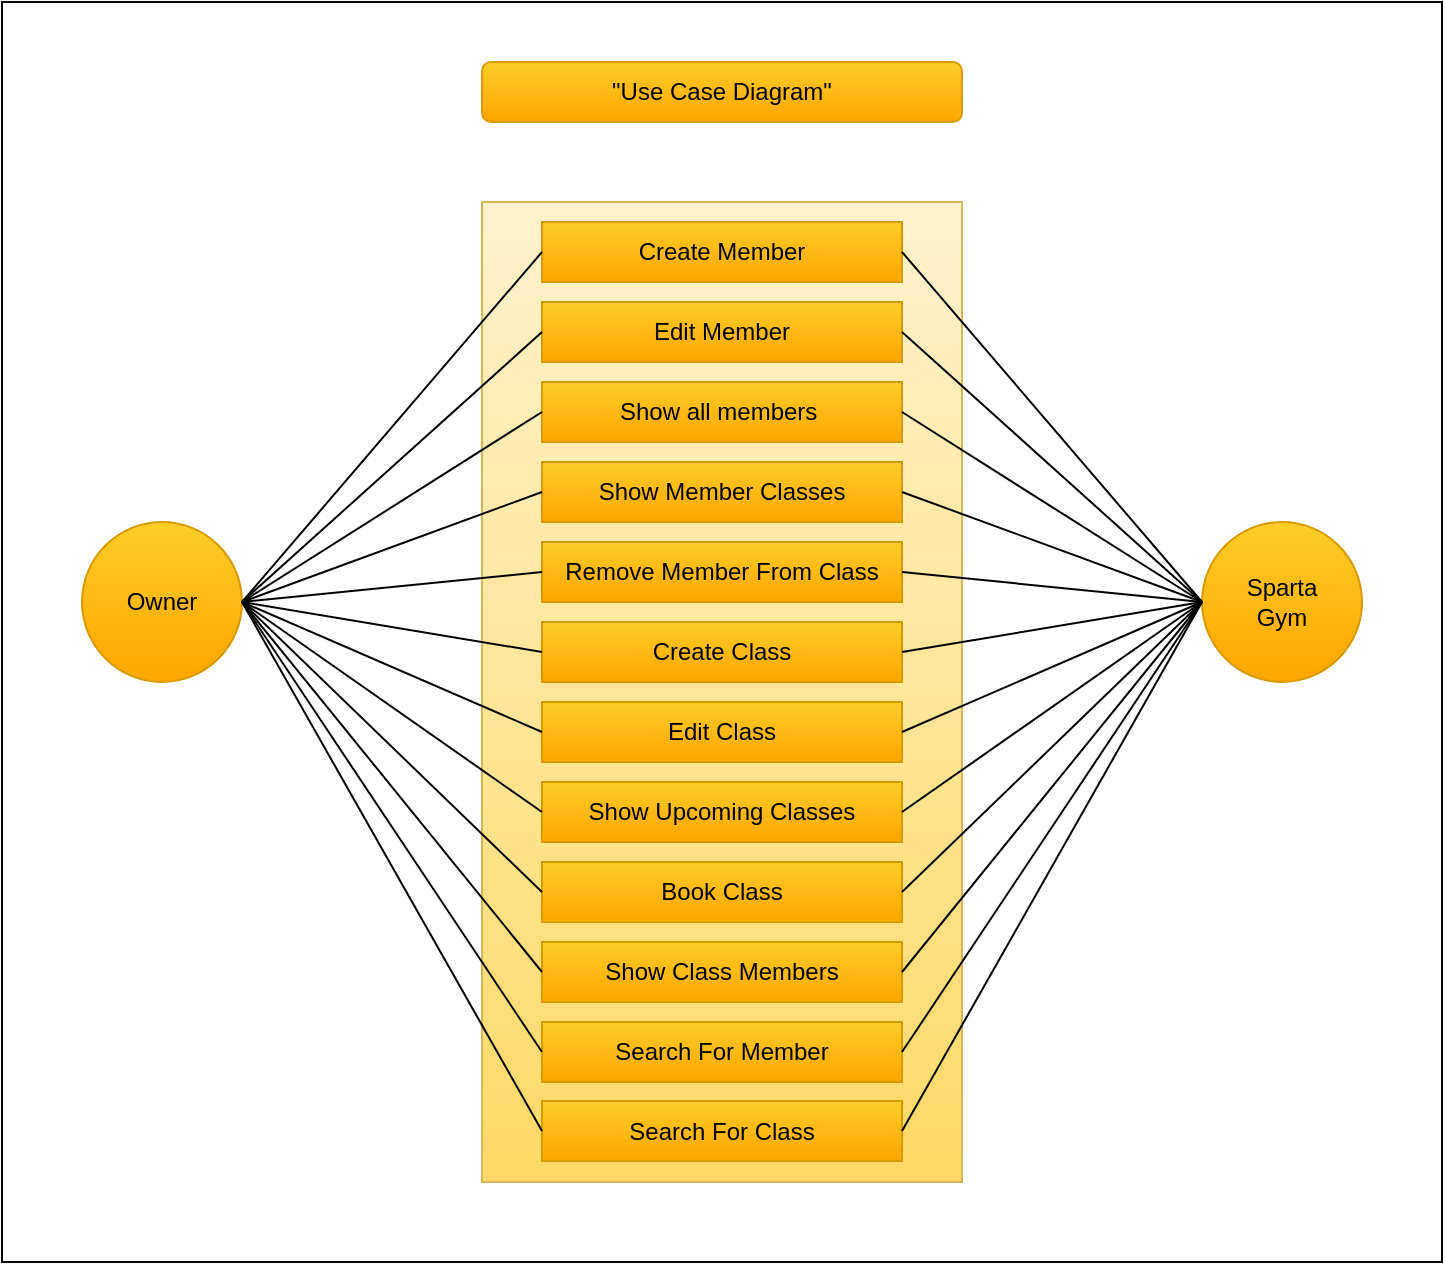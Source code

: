 <mxfile version="13.2.1" type="device"><diagram id="wQ2FWvMvaUHXypJxlKjg" name="Page-1"><mxGraphModel dx="1426" dy="665" grid="1" gridSize="10" guides="1" tooltips="1" connect="1" arrows="1" fold="1" page="1" pageScale="1" pageWidth="827" pageHeight="1169" math="0" shadow="0"><root><mxCell id="0"/><mxCell id="1" parent="0"/><mxCell id="7C9MDV2RSyoNdDRaMqVX-53" value="" style="rounded=0;whiteSpace=wrap;html=1;" vertex="1" parent="1"><mxGeometry x="40" y="20" width="720" height="630" as="geometry"/></mxCell><mxCell id="7C9MDV2RSyoNdDRaMqVX-1" value="" style="rounded=0;whiteSpace=wrap;html=1;gradientColor=#ffd966;fillColor=#fff2cc;strokeColor=#d6b656;" vertex="1" parent="1"><mxGeometry x="280" y="120" width="240" height="490" as="geometry"/></mxCell><mxCell id="7C9MDV2RSyoNdDRaMqVX-2" value="Create Member" style="rounded=0;whiteSpace=wrap;html=1;fillColor=#ffcd28;strokeColor=#d79b00;gradientColor=#ffa500;" vertex="1" parent="1"><mxGeometry x="310" y="130" width="180" height="30" as="geometry"/></mxCell><mxCell id="7C9MDV2RSyoNdDRaMqVX-3" value="Edit Member" style="rounded=0;whiteSpace=wrap;html=1;fillColor=#ffcd28;strokeColor=#d79b00;gradientColor=#ffa500;" vertex="1" parent="1"><mxGeometry x="310" y="170" width="180" height="30" as="geometry"/></mxCell><mxCell id="7C9MDV2RSyoNdDRaMqVX-4" value="Create Class" style="rounded=0;whiteSpace=wrap;html=1;fillColor=#ffcd28;strokeColor=#d79b00;gradientColor=#ffa500;" vertex="1" parent="1"><mxGeometry x="310" y="330" width="180" height="30" as="geometry"/></mxCell><mxCell id="7C9MDV2RSyoNdDRaMqVX-7" value="Show Class Members" style="rounded=0;whiteSpace=wrap;html=1;fillColor=#ffcd28;strokeColor=#d79b00;gradientColor=#ffa500;" vertex="1" parent="1"><mxGeometry x="310" y="490" width="180" height="30" as="geometry"/></mxCell><mxCell id="7C9MDV2RSyoNdDRaMqVX-8" value="Remove Member From Class" style="rounded=0;whiteSpace=wrap;html=1;fillColor=#ffcd28;strokeColor=#d79b00;gradientColor=#ffa500;" vertex="1" parent="1"><mxGeometry x="310" y="290" width="180" height="30" as="geometry"/></mxCell><mxCell id="7C9MDV2RSyoNdDRaMqVX-9" value="Show Member Classes" style="rounded=0;whiteSpace=wrap;html=1;fillColor=#ffcd28;strokeColor=#d79b00;gradientColor=#ffa500;" vertex="1" parent="1"><mxGeometry x="310" y="250" width="180" height="30" as="geometry"/></mxCell><mxCell id="7C9MDV2RSyoNdDRaMqVX-10" value="Edit Class" style="rounded=0;whiteSpace=wrap;html=1;fillColor=#ffcd28;strokeColor=#d79b00;gradientColor=#ffa500;" vertex="1" parent="1"><mxGeometry x="310" y="370" width="180" height="30" as="geometry"/></mxCell><mxCell id="7C9MDV2RSyoNdDRaMqVX-11" value="Show Upcoming Classes" style="rounded=0;whiteSpace=wrap;html=1;fillColor=#ffcd28;strokeColor=#d79b00;gradientColor=#ffa500;" vertex="1" parent="1"><mxGeometry x="310" y="410" width="180" height="30" as="geometry"/></mxCell><mxCell id="7C9MDV2RSyoNdDRaMqVX-12" value="Book Class" style="rounded=0;whiteSpace=wrap;html=1;fillColor=#ffcd28;strokeColor=#d79b00;gradientColor=#ffa500;" vertex="1" parent="1"><mxGeometry x="310" y="450" width="180" height="30" as="geometry"/></mxCell><mxCell id="7C9MDV2RSyoNdDRaMqVX-13" value="Show all members&amp;nbsp;" style="rounded=0;whiteSpace=wrap;html=1;fillColor=#ffcd28;strokeColor=#d79b00;gradientColor=#ffa500;" vertex="1" parent="1"><mxGeometry x="310" y="210" width="180" height="30" as="geometry"/></mxCell><mxCell id="7C9MDV2RSyoNdDRaMqVX-17" value="Sparta&lt;br&gt;Gym" style="ellipse;whiteSpace=wrap;html=1;aspect=fixed;gradientColor=#ffa500;fillColor=#ffcd28;strokeColor=#d79b00;" vertex="1" parent="1"><mxGeometry x="640" y="280" width="80" height="80" as="geometry"/></mxCell><mxCell id="7C9MDV2RSyoNdDRaMqVX-18" value="Owner" style="ellipse;whiteSpace=wrap;html=1;aspect=fixed;gradientColor=#ffa500;fillColor=#ffcd28;strokeColor=#d79b00;" vertex="1" parent="1"><mxGeometry x="80" y="280" width="80" height="80" as="geometry"/></mxCell><mxCell id="7C9MDV2RSyoNdDRaMqVX-25" value="" style="endArrow=none;html=1;exitX=1;exitY=0.5;exitDx=0;exitDy=0;" edge="1" parent="1" source="7C9MDV2RSyoNdDRaMqVX-8"><mxGeometry width="50" height="50" relative="1" as="geometry"><mxPoint x="590" y="370" as="sourcePoint"/><mxPoint x="640" y="320" as="targetPoint"/></mxGeometry></mxCell><mxCell id="7C9MDV2RSyoNdDRaMqVX-26" value="" style="endArrow=none;html=1;exitX=1;exitY=0.5;exitDx=0;exitDy=0;" edge="1" parent="1" source="7C9MDV2RSyoNdDRaMqVX-9"><mxGeometry width="50" height="50" relative="1" as="geometry"><mxPoint x="590" y="370" as="sourcePoint"/><mxPoint x="640" y="320" as="targetPoint"/></mxGeometry></mxCell><mxCell id="7C9MDV2RSyoNdDRaMqVX-27" value="" style="endArrow=none;html=1;exitX=1;exitY=0.5;exitDx=0;exitDy=0;" edge="1" parent="1" source="7C9MDV2RSyoNdDRaMqVX-3"><mxGeometry width="50" height="50" relative="1" as="geometry"><mxPoint x="590" y="370" as="sourcePoint"/><mxPoint x="640" y="320" as="targetPoint"/></mxGeometry></mxCell><mxCell id="7C9MDV2RSyoNdDRaMqVX-28" value="" style="endArrow=none;html=1;entryX=0;entryY=0.5;entryDx=0;entryDy=0;" edge="1" parent="1" target="7C9MDV2RSyoNdDRaMqVX-12"><mxGeometry width="50" height="50" relative="1" as="geometry"><mxPoint x="160" y="320" as="sourcePoint"/><mxPoint x="220" y="410" as="targetPoint"/></mxGeometry></mxCell><mxCell id="7C9MDV2RSyoNdDRaMqVX-29" value="" style="endArrow=none;html=1;exitX=1;exitY=0.5;exitDx=0;exitDy=0;entryX=0;entryY=0.5;entryDx=0;entryDy=0;" edge="1" parent="1" source="7C9MDV2RSyoNdDRaMqVX-18" target="7C9MDV2RSyoNdDRaMqVX-4"><mxGeometry width="50" height="50" relative="1" as="geometry"><mxPoint x="180" y="400" as="sourcePoint"/><mxPoint x="230" y="350" as="targetPoint"/></mxGeometry></mxCell><mxCell id="7C9MDV2RSyoNdDRaMqVX-30" value="" style="endArrow=none;html=1;exitX=1;exitY=0.5;exitDx=0;exitDy=0;entryX=0;entryY=0.5;entryDx=0;entryDy=0;" edge="1" parent="1" source="7C9MDV2RSyoNdDRaMqVX-18" target="7C9MDV2RSyoNdDRaMqVX-10"><mxGeometry width="50" height="50" relative="1" as="geometry"><mxPoint x="180" y="410" as="sourcePoint"/><mxPoint x="210" y="340" as="targetPoint"/></mxGeometry></mxCell><mxCell id="7C9MDV2RSyoNdDRaMqVX-31" value="" style="endArrow=none;html=1;exitX=0;exitY=0.5;exitDx=0;exitDy=0;" edge="1" parent="1" source="7C9MDV2RSyoNdDRaMqVX-7"><mxGeometry width="50" height="50" relative="1" as="geometry"><mxPoint x="140" y="440" as="sourcePoint"/><mxPoint x="160" y="320" as="targetPoint"/></mxGeometry></mxCell><mxCell id="7C9MDV2RSyoNdDRaMqVX-32" value="" style="endArrow=none;html=1;exitX=1;exitY=0.5;exitDx=0;exitDy=0;" edge="1" parent="1" source="7C9MDV2RSyoNdDRaMqVX-10"><mxGeometry width="50" height="50" relative="1" as="geometry"><mxPoint x="590" y="370" as="sourcePoint"/><mxPoint x="640" y="320" as="targetPoint"/></mxGeometry></mxCell><mxCell id="7C9MDV2RSyoNdDRaMqVX-33" value="" style="endArrow=none;html=1;exitX=1;exitY=0.5;exitDx=0;exitDy=0;" edge="1" parent="1" source="7C9MDV2RSyoNdDRaMqVX-7"><mxGeometry width="50" height="50" relative="1" as="geometry"><mxPoint x="590" y="370" as="sourcePoint"/><mxPoint x="640" y="320" as="targetPoint"/></mxGeometry></mxCell><mxCell id="7C9MDV2RSyoNdDRaMqVX-34" value="" style="endArrow=none;html=1;exitX=1;exitY=0.5;exitDx=0;exitDy=0;" edge="1" parent="1" source="7C9MDV2RSyoNdDRaMqVX-11"><mxGeometry width="50" height="50" relative="1" as="geometry"><mxPoint x="590" y="370" as="sourcePoint"/><mxPoint x="640" y="320" as="targetPoint"/></mxGeometry></mxCell><mxCell id="7C9MDV2RSyoNdDRaMqVX-35" value="" style="endArrow=none;html=1;exitX=1;exitY=0.5;exitDx=0;exitDy=0;" edge="1" parent="1" source="7C9MDV2RSyoNdDRaMqVX-13"><mxGeometry width="50" height="50" relative="1" as="geometry"><mxPoint x="590" y="370" as="sourcePoint"/><mxPoint x="640" y="320" as="targetPoint"/></mxGeometry></mxCell><mxCell id="7C9MDV2RSyoNdDRaMqVX-36" value="" style="endArrow=none;html=1;exitX=1;exitY=0.5;exitDx=0;exitDy=0;" edge="1" parent="1" source="7C9MDV2RSyoNdDRaMqVX-2"><mxGeometry width="50" height="50" relative="1" as="geometry"><mxPoint x="590" y="370" as="sourcePoint"/><mxPoint x="640" y="320" as="targetPoint"/></mxGeometry></mxCell><mxCell id="7C9MDV2RSyoNdDRaMqVX-37" value="" style="endArrow=none;html=1;exitX=1;exitY=0.5;exitDx=0;exitDy=0;" edge="1" parent="1" source="7C9MDV2RSyoNdDRaMqVX-4"><mxGeometry width="50" height="50" relative="1" as="geometry"><mxPoint x="590" y="370" as="sourcePoint"/><mxPoint x="640" y="320" as="targetPoint"/></mxGeometry></mxCell><mxCell id="7C9MDV2RSyoNdDRaMqVX-38" value="" style="endArrow=none;html=1;exitX=1;exitY=0.5;exitDx=0;exitDy=0;" edge="1" parent="1" source="7C9MDV2RSyoNdDRaMqVX-12"><mxGeometry width="50" height="50" relative="1" as="geometry"><mxPoint x="590" y="370" as="sourcePoint"/><mxPoint x="640" y="320" as="targetPoint"/></mxGeometry></mxCell><mxCell id="7C9MDV2RSyoNdDRaMqVX-39" value="" style="endArrow=none;html=1;entryX=1;entryY=0.5;entryDx=0;entryDy=0;exitX=0;exitY=0.5;exitDx=0;exitDy=0;" edge="1" parent="1" source="7C9MDV2RSyoNdDRaMqVX-11" target="7C9MDV2RSyoNdDRaMqVX-18"><mxGeometry width="50" height="50" relative="1" as="geometry"><mxPoint x="140" y="420" as="sourcePoint"/><mxPoint x="190" y="370" as="targetPoint"/></mxGeometry></mxCell><mxCell id="7C9MDV2RSyoNdDRaMqVX-40" value="" style="endArrow=none;html=1;entryX=0;entryY=0.5;entryDx=0;entryDy=0;" edge="1" parent="1" target="7C9MDV2RSyoNdDRaMqVX-8"><mxGeometry width="50" height="50" relative="1" as="geometry"><mxPoint x="160" y="320" as="sourcePoint"/><mxPoint x="230" y="310" as="targetPoint"/></mxGeometry></mxCell><mxCell id="7C9MDV2RSyoNdDRaMqVX-41" value="" style="endArrow=none;html=1;entryX=0;entryY=0.5;entryDx=0;entryDy=0;" edge="1" parent="1" target="7C9MDV2RSyoNdDRaMqVX-9"><mxGeometry width="50" height="50" relative="1" as="geometry"><mxPoint x="160" y="320" as="sourcePoint"/><mxPoint x="220" y="300" as="targetPoint"/></mxGeometry></mxCell><mxCell id="7C9MDV2RSyoNdDRaMqVX-42" value="" style="endArrow=none;html=1;entryX=0;entryY=0.5;entryDx=0;entryDy=0;" edge="1" parent="1" target="7C9MDV2RSyoNdDRaMqVX-13"><mxGeometry width="50" height="50" relative="1" as="geometry"><mxPoint x="160" y="320" as="sourcePoint"/><mxPoint x="250" y="270" as="targetPoint"/><Array as="points"/></mxGeometry></mxCell><mxCell id="7C9MDV2RSyoNdDRaMqVX-43" value="" style="endArrow=none;html=1;entryX=0;entryY=0.5;entryDx=0;entryDy=0;" edge="1" parent="1" target="7C9MDV2RSyoNdDRaMqVX-3"><mxGeometry width="50" height="50" relative="1" as="geometry"><mxPoint x="160" y="320" as="sourcePoint"/><mxPoint x="230" y="290" as="targetPoint"/></mxGeometry></mxCell><mxCell id="7C9MDV2RSyoNdDRaMqVX-44" value="" style="endArrow=none;html=1;exitX=1;exitY=0.5;exitDx=0;exitDy=0;entryX=0;entryY=0.5;entryDx=0;entryDy=0;" edge="1" parent="1" source="7C9MDV2RSyoNdDRaMqVX-18" target="7C9MDV2RSyoNdDRaMqVX-2"><mxGeometry width="50" height="50" relative="1" as="geometry"><mxPoint x="390" y="440" as="sourcePoint"/><mxPoint x="440" y="390" as="targetPoint"/></mxGeometry></mxCell><mxCell id="7C9MDV2RSyoNdDRaMqVX-45" value="&quot;Use Case Diagram&quot;" style="rounded=1;whiteSpace=wrap;html=1;gradientColor=#ffa500;fillColor=#ffcd28;strokeColor=#d79b00;" vertex="1" parent="1"><mxGeometry x="280" y="50" width="240" height="30" as="geometry"/></mxCell><mxCell id="7C9MDV2RSyoNdDRaMqVX-46" value="Search For Member" style="rounded=0;whiteSpace=wrap;html=1;fillColor=#ffcd28;strokeColor=#d79b00;gradientColor=#ffa500;" vertex="1" parent="1"><mxGeometry x="310" y="530" width="180" height="30" as="geometry"/></mxCell><mxCell id="7C9MDV2RSyoNdDRaMqVX-49" value="Search For Class" style="rounded=0;whiteSpace=wrap;html=1;fillColor=#ffcd28;strokeColor=#d79b00;gradientColor=#ffa500;" vertex="1" parent="1"><mxGeometry x="310" y="569.5" width="180" height="30" as="geometry"/></mxCell><mxCell id="7C9MDV2RSyoNdDRaMqVX-47" value="" style="endArrow=none;html=1;exitX=1;exitY=0.5;exitDx=0;exitDy=0;entryX=0;entryY=0.5;entryDx=0;entryDy=0;" edge="1" parent="1" source="7C9MDV2RSyoNdDRaMqVX-46" target="7C9MDV2RSyoNdDRaMqVX-17"><mxGeometry width="50" height="50" relative="1" as="geometry"><mxPoint x="500" y="515" as="sourcePoint"/><mxPoint x="650" y="330" as="targetPoint"/></mxGeometry></mxCell><mxCell id="7C9MDV2RSyoNdDRaMqVX-48" value="" style="endArrow=none;html=1;exitX=0;exitY=0.5;exitDx=0;exitDy=0;" edge="1" parent="1" source="7C9MDV2RSyoNdDRaMqVX-46"><mxGeometry width="50" height="50" relative="1" as="geometry"><mxPoint x="510" y="525" as="sourcePoint"/><mxPoint x="160" y="320" as="targetPoint"/><Array as="points"/></mxGeometry></mxCell><mxCell id="7C9MDV2RSyoNdDRaMqVX-51" value="" style="endArrow=none;html=1;exitX=1;exitY=0.5;exitDx=0;exitDy=0;entryX=0;entryY=0.5;entryDx=0;entryDy=0;" edge="1" parent="1" source="7C9MDV2RSyoNdDRaMqVX-49"><mxGeometry width="50" height="50" relative="1" as="geometry"><mxPoint x="490" y="545" as="sourcePoint"/><mxPoint x="640" y="320" as="targetPoint"/></mxGeometry></mxCell><mxCell id="7C9MDV2RSyoNdDRaMqVX-52" value="" style="endArrow=none;html=1;exitX=0;exitY=0.5;exitDx=0;exitDy=0;entryX=1;entryY=0.5;entryDx=0;entryDy=0;" edge="1" parent="1" source="7C9MDV2RSyoNdDRaMqVX-49" target="7C9MDV2RSyoNdDRaMqVX-18"><mxGeometry width="50" height="50" relative="1" as="geometry"><mxPoint x="320" y="555" as="sourcePoint"/><mxPoint x="170" y="330" as="targetPoint"/><Array as="points"/></mxGeometry></mxCell></root></mxGraphModel></diagram></mxfile>